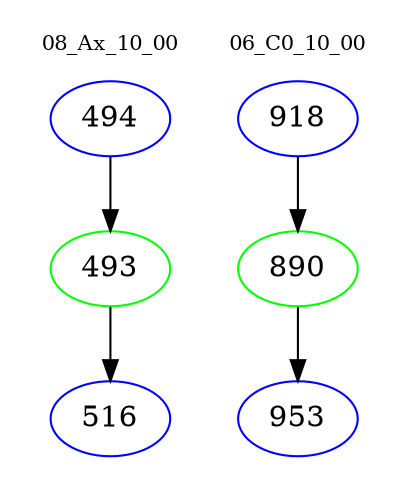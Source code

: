 digraph{
subgraph cluster_0 {
color = white
label = "08_Ax_10_00";
fontsize=10;
T0_494 [label="494", color="blue"]
T0_494 -> T0_493 [color="black"]
T0_493 [label="493", color="green"]
T0_493 -> T0_516 [color="black"]
T0_516 [label="516", color="blue"]
}
subgraph cluster_1 {
color = white
label = "06_C0_10_00";
fontsize=10;
T1_918 [label="918", color="blue"]
T1_918 -> T1_890 [color="black"]
T1_890 [label="890", color="green"]
T1_890 -> T1_953 [color="black"]
T1_953 [label="953", color="blue"]
}
}
